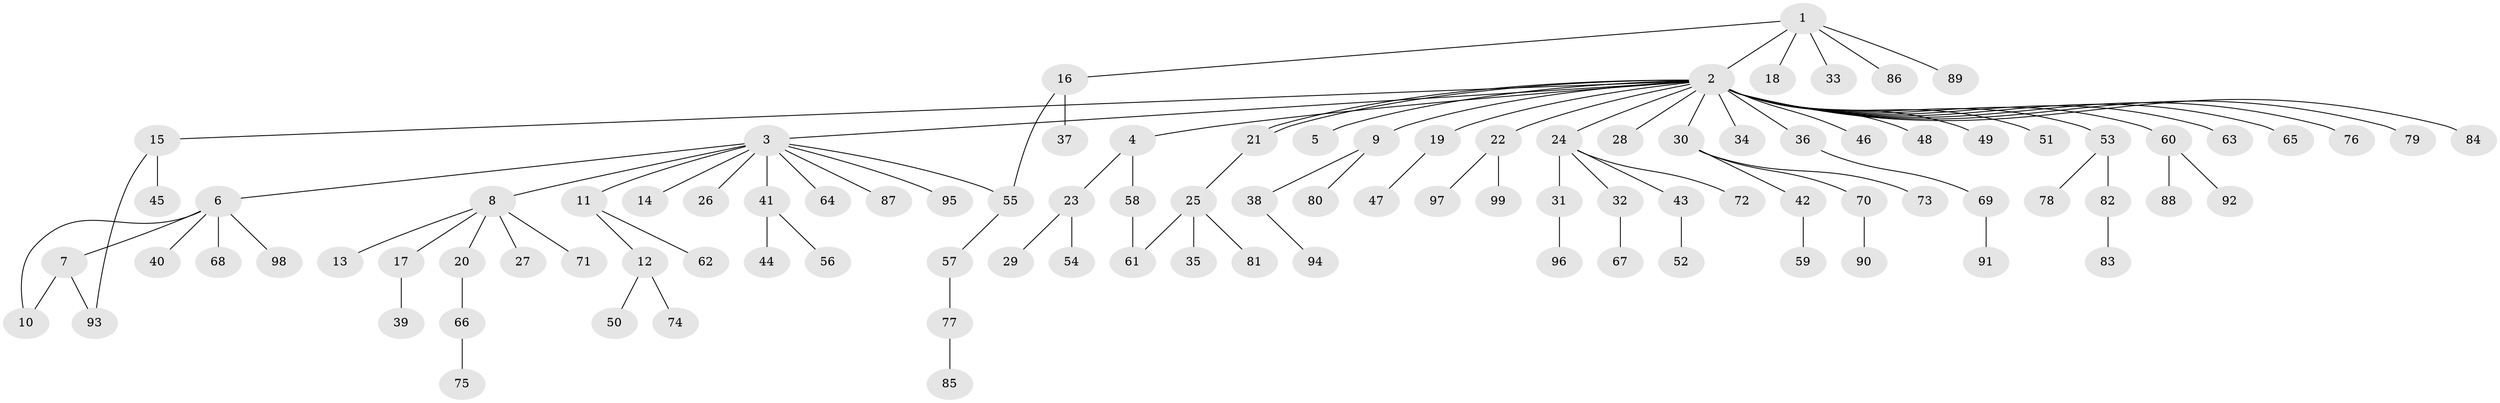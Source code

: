// coarse degree distribution, {3: 0.125, 12: 0.025, 7: 0.025, 4: 0.05, 2: 0.275, 1: 0.5}
// Generated by graph-tools (version 1.1) at 2025/50/03/04/25 22:50:41]
// undirected, 99 vertices, 103 edges
graph export_dot {
  node [color=gray90,style=filled];
  1;
  2;
  3;
  4;
  5;
  6;
  7;
  8;
  9;
  10;
  11;
  12;
  13;
  14;
  15;
  16;
  17;
  18;
  19;
  20;
  21;
  22;
  23;
  24;
  25;
  26;
  27;
  28;
  29;
  30;
  31;
  32;
  33;
  34;
  35;
  36;
  37;
  38;
  39;
  40;
  41;
  42;
  43;
  44;
  45;
  46;
  47;
  48;
  49;
  50;
  51;
  52;
  53;
  54;
  55;
  56;
  57;
  58;
  59;
  60;
  61;
  62;
  63;
  64;
  65;
  66;
  67;
  68;
  69;
  70;
  71;
  72;
  73;
  74;
  75;
  76;
  77;
  78;
  79;
  80;
  81;
  82;
  83;
  84;
  85;
  86;
  87;
  88;
  89;
  90;
  91;
  92;
  93;
  94;
  95;
  96;
  97;
  98;
  99;
  1 -- 2;
  1 -- 16;
  1 -- 18;
  1 -- 33;
  1 -- 86;
  1 -- 89;
  2 -- 3;
  2 -- 4;
  2 -- 5;
  2 -- 9;
  2 -- 15;
  2 -- 19;
  2 -- 21;
  2 -- 21;
  2 -- 22;
  2 -- 24;
  2 -- 28;
  2 -- 30;
  2 -- 34;
  2 -- 36;
  2 -- 46;
  2 -- 48;
  2 -- 49;
  2 -- 51;
  2 -- 53;
  2 -- 60;
  2 -- 63;
  2 -- 65;
  2 -- 76;
  2 -- 79;
  2 -- 84;
  3 -- 6;
  3 -- 8;
  3 -- 11;
  3 -- 14;
  3 -- 26;
  3 -- 41;
  3 -- 55;
  3 -- 64;
  3 -- 87;
  3 -- 95;
  4 -- 23;
  4 -- 58;
  6 -- 7;
  6 -- 10;
  6 -- 40;
  6 -- 68;
  6 -- 98;
  7 -- 10;
  7 -- 93;
  8 -- 13;
  8 -- 17;
  8 -- 20;
  8 -- 27;
  8 -- 71;
  9 -- 38;
  9 -- 80;
  11 -- 12;
  11 -- 62;
  12 -- 50;
  12 -- 74;
  15 -- 45;
  15 -- 93;
  16 -- 37;
  16 -- 55;
  17 -- 39;
  19 -- 47;
  20 -- 66;
  21 -- 25;
  22 -- 97;
  22 -- 99;
  23 -- 29;
  23 -- 54;
  24 -- 31;
  24 -- 32;
  24 -- 43;
  24 -- 72;
  25 -- 35;
  25 -- 61;
  25 -- 81;
  30 -- 42;
  30 -- 70;
  30 -- 73;
  31 -- 96;
  32 -- 67;
  36 -- 69;
  38 -- 94;
  41 -- 44;
  41 -- 56;
  42 -- 59;
  43 -- 52;
  53 -- 78;
  53 -- 82;
  55 -- 57;
  57 -- 77;
  58 -- 61;
  60 -- 88;
  60 -- 92;
  66 -- 75;
  69 -- 91;
  70 -- 90;
  77 -- 85;
  82 -- 83;
}
